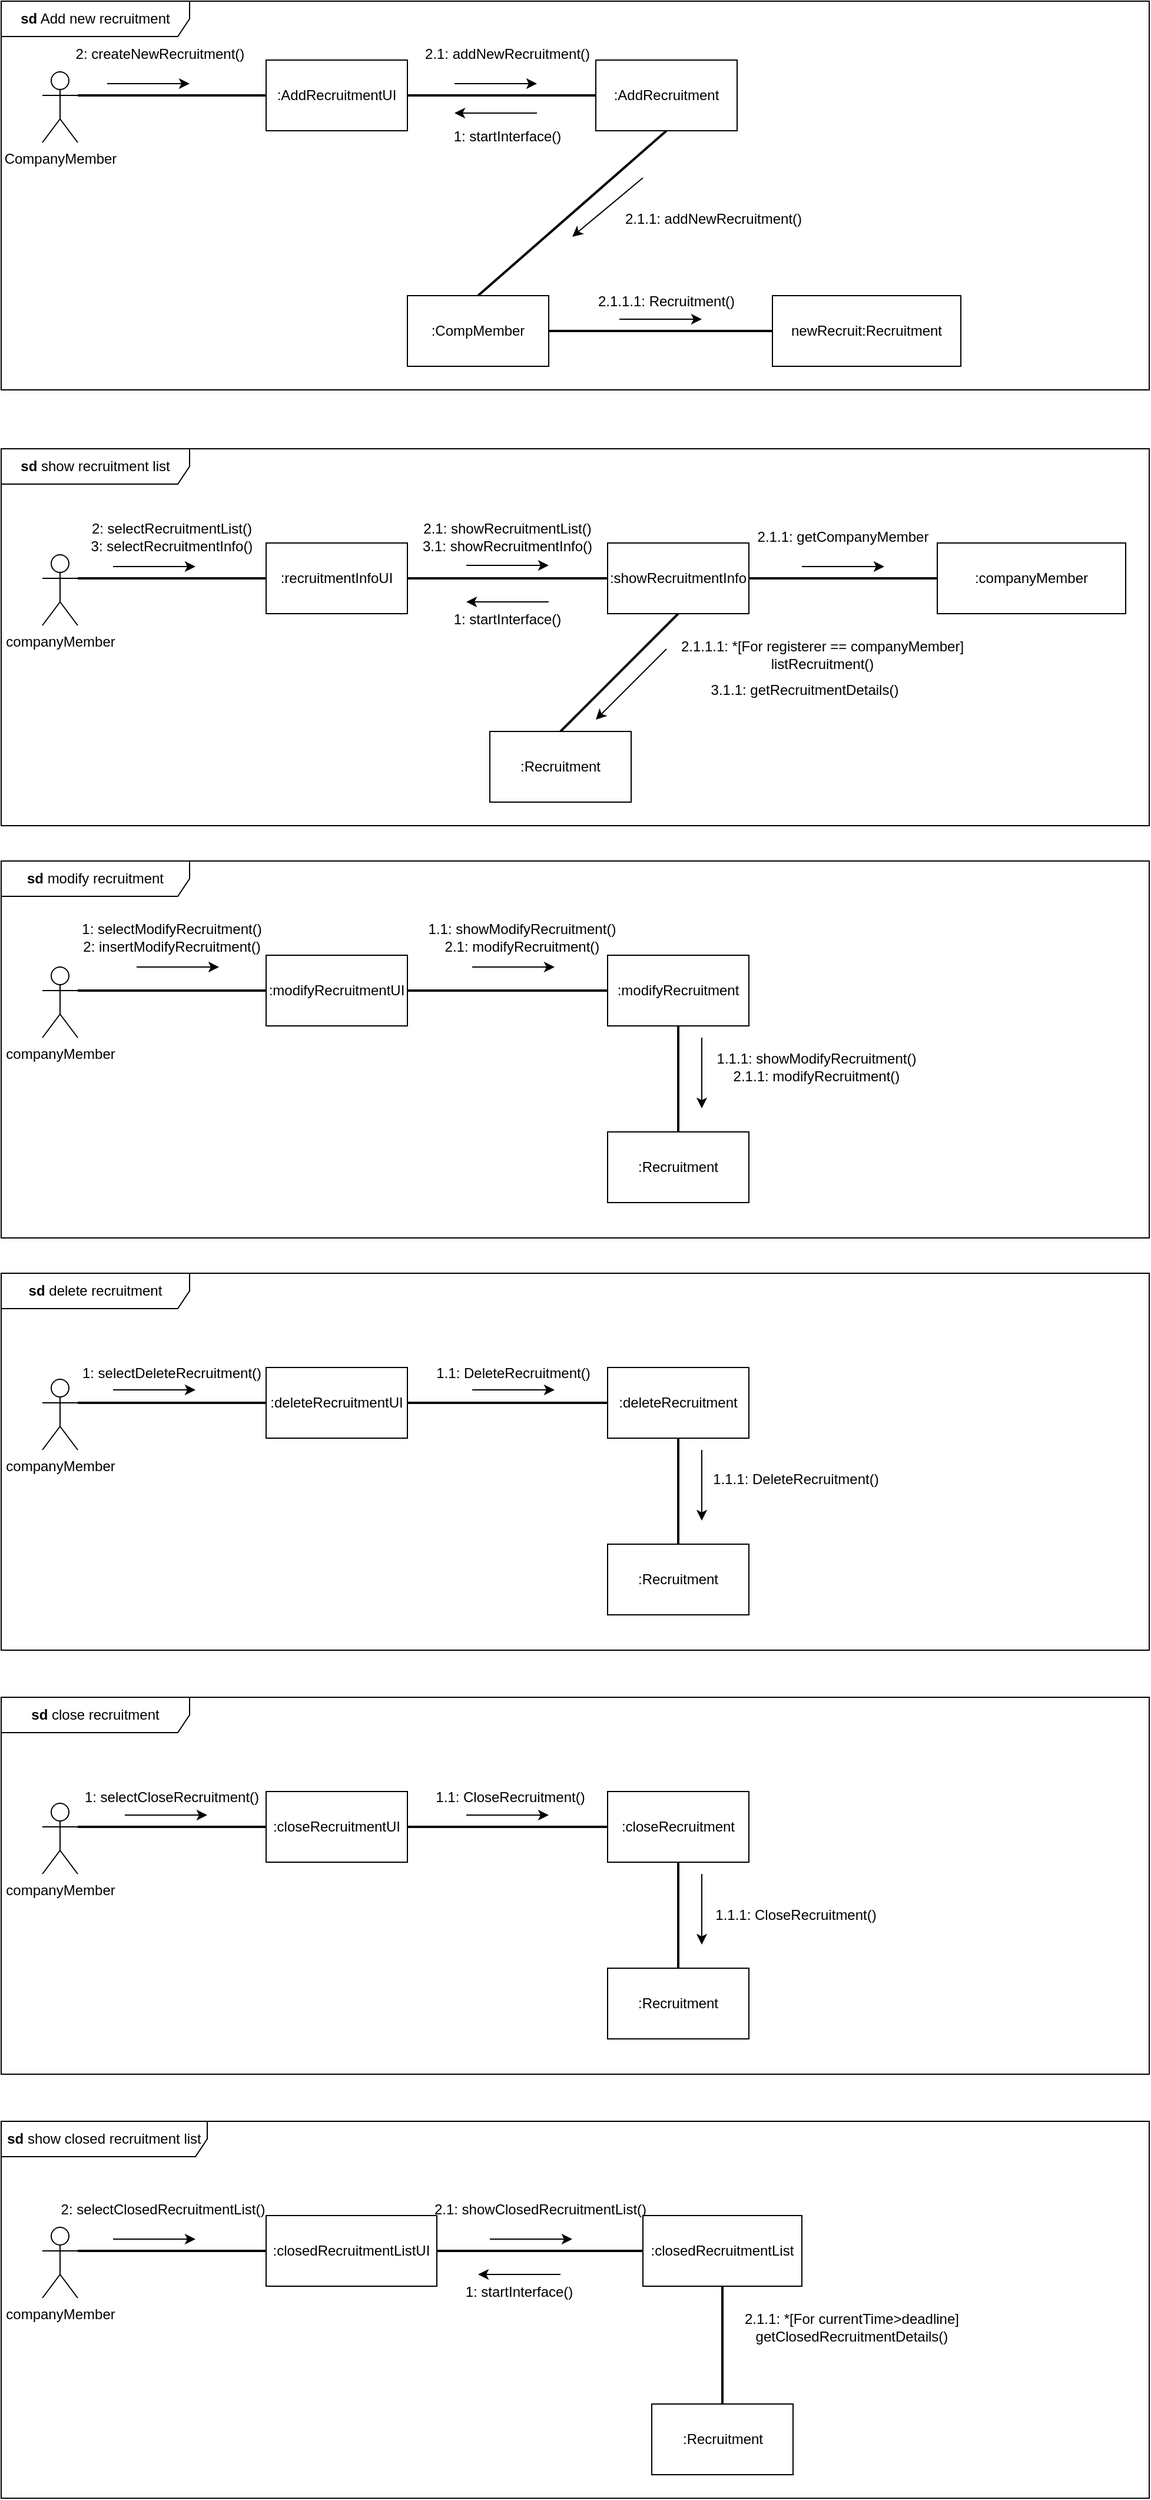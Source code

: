 <mxfile version="21.2.8" type="device">
  <diagram name="Page-1" id="2YBvvXClWsGukQMizWep">
    <mxGraphModel dx="1194" dy="674" grid="1" gridSize="10" guides="1" tooltips="1" connect="1" arrows="1" fold="1" page="1" pageScale="1" pageWidth="850" pageHeight="1100" math="0" shadow="0">
      <root>
        <mxCell id="0" />
        <mxCell id="1" parent="0" />
        <mxCell id="drem8hIzEslNzogFuknP-12" value="" style="endArrow=none;html=1;rounded=0;exitX=1;exitY=0.333;exitDx=0;exitDy=0;exitPerimeter=0;entryX=0;entryY=0.5;entryDx=0;entryDy=0;strokeWidth=2;" parent="1" source="drem8hIzEslNzogFuknP-1" target="drem8hIzEslNzogFuknP-13" edge="1">
          <mxGeometry width="50" height="50" relative="1" as="geometry">
            <mxPoint x="440" y="200" as="sourcePoint" />
            <mxPoint x="150" y="150" as="targetPoint" />
          </mxGeometry>
        </mxCell>
        <mxCell id="drem8hIzEslNzogFuknP-13" value=":AddRecruitmentUI" style="rounded=0;whiteSpace=wrap;html=1;" parent="1" vertex="1">
          <mxGeometry x="250" y="110" width="120" height="60" as="geometry" />
        </mxCell>
        <mxCell id="drem8hIzEslNzogFuknP-15" value="" style="endArrow=none;html=1;rounded=0;exitX=1;exitY=0.5;exitDx=0;exitDy=0;entryX=0;entryY=0.5;entryDx=0;entryDy=0;strokeWidth=2;" parent="1" source="drem8hIzEslNzogFuknP-13" target="drem8hIzEslNzogFuknP-16" edge="1">
          <mxGeometry width="50" height="50" relative="1" as="geometry">
            <mxPoint x="440" y="200" as="sourcePoint" />
            <mxPoint x="490" y="150" as="targetPoint" />
          </mxGeometry>
        </mxCell>
        <mxCell id="drem8hIzEslNzogFuknP-16" value=":AddRecruitment" style="rounded=0;whiteSpace=wrap;html=1;" parent="1" vertex="1">
          <mxGeometry x="530" y="110" width="120" height="60" as="geometry" />
        </mxCell>
        <mxCell id="drem8hIzEslNzogFuknP-17" value="" style="endArrow=classic;html=1;rounded=0;" parent="1" edge="1">
          <mxGeometry width="50" height="50" relative="1" as="geometry">
            <mxPoint x="115" y="130" as="sourcePoint" />
            <mxPoint x="185" y="130" as="targetPoint" />
          </mxGeometry>
        </mxCell>
        <mxCell id="drem8hIzEslNzogFuknP-18" value="2.1: addNewRecruitment()" style="text;html=1;strokeColor=none;fillColor=none;align=center;verticalAlign=middle;whiteSpace=wrap;rounded=0;" parent="1" vertex="1">
          <mxGeometry x="380" y="90" width="150" height="30" as="geometry" />
        </mxCell>
        <mxCell id="drem8hIzEslNzogFuknP-19" value="2: createNewRecruitment()" style="text;html=1;strokeColor=none;fillColor=none;align=center;verticalAlign=middle;whiteSpace=wrap;rounded=0;" parent="1" vertex="1">
          <mxGeometry x="80" y="90" width="160" height="30" as="geometry" />
        </mxCell>
        <mxCell id="drem8hIzEslNzogFuknP-21" value="" style="endArrow=classic;html=1;rounded=0;" parent="1" edge="1">
          <mxGeometry width="50" height="50" relative="1" as="geometry">
            <mxPoint x="410" y="130" as="sourcePoint" />
            <mxPoint x="480" y="130" as="targetPoint" />
          </mxGeometry>
        </mxCell>
        <mxCell id="drem8hIzEslNzogFuknP-22" value="" style="endArrow=none;html=1;rounded=0;exitX=0.5;exitY=1;exitDx=0;exitDy=0;entryX=0.5;entryY=0;entryDx=0;entryDy=0;strokeWidth=2;" parent="1" source="drem8hIzEslNzogFuknP-16" target="drem8hIzEslNzogFuknP-23" edge="1">
          <mxGeometry width="50" height="50" relative="1" as="geometry">
            <mxPoint x="390" y="220" as="sourcePoint" />
            <mxPoint x="550" y="220" as="targetPoint" />
          </mxGeometry>
        </mxCell>
        <mxCell id="drem8hIzEslNzogFuknP-23" value=":CompMember" style="rounded=0;whiteSpace=wrap;html=1;" parent="1" vertex="1">
          <mxGeometry x="370" y="310" width="120" height="60" as="geometry" />
        </mxCell>
        <mxCell id="drem8hIzEslNzogFuknP-25" value="" style="endArrow=classic;html=1;rounded=0;" parent="1" edge="1">
          <mxGeometry width="50" height="50" relative="1" as="geometry">
            <mxPoint x="570" y="210" as="sourcePoint" />
            <mxPoint x="510" y="260" as="targetPoint" />
          </mxGeometry>
        </mxCell>
        <mxCell id="drem8hIzEslNzogFuknP-27" value="2.1.1: addNewRecruitment()" style="text;html=1;strokeColor=none;fillColor=none;align=center;verticalAlign=middle;whiteSpace=wrap;rounded=0;" parent="1" vertex="1">
          <mxGeometry x="550" y="230" width="160" height="30" as="geometry" />
        </mxCell>
        <mxCell id="drem8hIzEslNzogFuknP-28" value="" style="endArrow=none;html=1;rounded=0;exitX=0;exitY=0.5;exitDx=0;exitDy=0;entryX=1;entryY=0.5;entryDx=0;entryDy=0;strokeWidth=2;" parent="1" source="drem8hIzEslNzogFuknP-29" target="drem8hIzEslNzogFuknP-23" edge="1">
          <mxGeometry width="50" height="50" relative="1" as="geometry">
            <mxPoint x="600" y="180" as="sourcePoint" />
            <mxPoint x="440" y="320" as="targetPoint" />
          </mxGeometry>
        </mxCell>
        <mxCell id="drem8hIzEslNzogFuknP-29" value="newRecruit:Recruitment" style="rounded=0;whiteSpace=wrap;html=1;" parent="1" vertex="1">
          <mxGeometry x="680" y="310" width="160" height="60" as="geometry" />
        </mxCell>
        <mxCell id="drem8hIzEslNzogFuknP-30" value="" style="endArrow=classic;html=1;rounded=0;" parent="1" source="drem8hIzEslNzogFuknP-31" edge="1">
          <mxGeometry width="50" height="50" relative="1" as="geometry">
            <mxPoint x="555" y="330" as="sourcePoint" />
            <mxPoint x="625" y="330" as="targetPoint" />
          </mxGeometry>
        </mxCell>
        <mxCell id="drem8hIzEslNzogFuknP-32" value="" style="endArrow=classic;html=1;rounded=0;" parent="1" target="drem8hIzEslNzogFuknP-31" edge="1">
          <mxGeometry width="50" height="50" relative="1" as="geometry">
            <mxPoint x="555" y="330" as="sourcePoint" />
            <mxPoint x="625" y="330" as="targetPoint" />
          </mxGeometry>
        </mxCell>
        <mxCell id="drem8hIzEslNzogFuknP-31" value="2.1.1.1: Recruitment()" style="text;html=1;strokeColor=none;fillColor=none;align=center;verticalAlign=middle;whiteSpace=wrap;rounded=0;" parent="1" vertex="1">
          <mxGeometry x="515" y="300" width="150" height="30" as="geometry" />
        </mxCell>
        <mxCell id="drem8hIzEslNzogFuknP-34" value="" style="endArrow=classic;html=1;rounded=0;" parent="1" edge="1">
          <mxGeometry width="50" height="50" relative="1" as="geometry">
            <mxPoint x="550" y="330" as="sourcePoint" />
            <mxPoint x="620" y="330" as="targetPoint" />
          </mxGeometry>
        </mxCell>
        <mxCell id="drem8hIzEslNzogFuknP-84" value="&lt;b&gt;sd&lt;/b&gt; Add new recruitment" style="shape=umlFrame;whiteSpace=wrap;html=1;pointerEvents=0;recursiveResize=0;container=1;collapsible=0;width=160;" parent="1" vertex="1">
          <mxGeometry x="25" y="60" width="975" height="330" as="geometry" />
        </mxCell>
        <mxCell id="drem8hIzEslNzogFuknP-109" value="1: startInterface()" style="text;html=1;strokeColor=none;fillColor=none;align=center;verticalAlign=middle;whiteSpace=wrap;rounded=0;" parent="drem8hIzEslNzogFuknP-84" vertex="1">
          <mxGeometry x="355" y="100" width="150" height="30" as="geometry" />
        </mxCell>
        <mxCell id="drem8hIzEslNzogFuknP-1" value="CompanyMember" style="shape=umlActor;verticalLabelPosition=bottom;verticalAlign=top;html=1;outlineConnect=0;" parent="drem8hIzEslNzogFuknP-84" vertex="1">
          <mxGeometry x="35" y="60" width="30" height="60" as="geometry" />
        </mxCell>
        <mxCell id="drem8hIzEslNzogFuknP-104" value="&lt;b&gt;sd &lt;/b&gt;show recruitment list" style="shape=umlFrame;whiteSpace=wrap;html=1;pointerEvents=0;recursiveResize=0;container=1;collapsible=0;width=160;" parent="1" vertex="1">
          <mxGeometry x="25" y="440" width="975" height="320" as="geometry" />
        </mxCell>
        <mxCell id="drem8hIzEslNzogFuknP-106" value="companyMember" style="shape=umlActor;verticalLabelPosition=bottom;verticalAlign=top;html=1;outlineConnect=0;" parent="drem8hIzEslNzogFuknP-104" vertex="1">
          <mxGeometry x="35" y="90" width="30" height="60" as="geometry" />
        </mxCell>
        <mxCell id="drem8hIzEslNzogFuknP-108" value="" style="endArrow=none;html=1;rounded=0;entryX=1;entryY=0.333;entryDx=0;entryDy=0;strokeWidth=2;entryPerimeter=0;exitX=0;exitY=0.5;exitDx=0;exitDy=0;" parent="drem8hIzEslNzogFuknP-104" source="drem8hIzEslNzogFuknP-112" target="drem8hIzEslNzogFuknP-106" edge="1">
          <mxGeometry width="50" height="50" relative="1" as="geometry">
            <mxPoint x="245" y="110" as="sourcePoint" />
            <mxPoint x="55" y="110" as="targetPoint" />
          </mxGeometry>
        </mxCell>
        <mxCell id="drem8hIzEslNzogFuknP-112" value=":recruitmentInfoUI" style="rounded=0;whiteSpace=wrap;html=1;" parent="drem8hIzEslNzogFuknP-104" vertex="1">
          <mxGeometry x="225" y="80" width="120" height="60" as="geometry" />
        </mxCell>
        <mxCell id="drem8hIzEslNzogFuknP-113" value="2: selectRecruitmentList()&lt;br&gt;3: selectRecruitmentInfo()" style="text;html=1;strokeColor=none;fillColor=none;align=center;verticalAlign=middle;whiteSpace=wrap;rounded=0;" parent="drem8hIzEslNzogFuknP-104" vertex="1">
          <mxGeometry x="75" y="60" width="140" height="30" as="geometry" />
        </mxCell>
        <mxCell id="drem8hIzEslNzogFuknP-115" value="" style="endArrow=classic;html=1;rounded=0;" parent="drem8hIzEslNzogFuknP-104" edge="1">
          <mxGeometry width="50" height="50" relative="1" as="geometry">
            <mxPoint x="95" y="100" as="sourcePoint" />
            <mxPoint x="165" y="100" as="targetPoint" />
          </mxGeometry>
        </mxCell>
        <mxCell id="drem8hIzEslNzogFuknP-116" value=":showRecruitmentInfo" style="rounded=0;whiteSpace=wrap;html=1;" parent="drem8hIzEslNzogFuknP-104" vertex="1">
          <mxGeometry x="515" y="80" width="120" height="60" as="geometry" />
        </mxCell>
        <mxCell id="drem8hIzEslNzogFuknP-117" value="" style="endArrow=none;html=1;rounded=0;entryX=0;entryY=0.5;entryDx=0;entryDy=0;strokeWidth=2;exitX=1;exitY=0.5;exitDx=0;exitDy=0;" parent="drem8hIzEslNzogFuknP-104" source="drem8hIzEslNzogFuknP-112" target="drem8hIzEslNzogFuknP-116" edge="1">
          <mxGeometry width="50" height="50" relative="1" as="geometry">
            <mxPoint x="385" y="110" as="sourcePoint" />
            <mxPoint x="475" y="109.5" as="targetPoint" />
          </mxGeometry>
        </mxCell>
        <mxCell id="drem8hIzEslNzogFuknP-118" value="2.1: showRecruitmentList()&lt;br&gt;3.1: showRecruitmentInfo()" style="text;html=1;strokeColor=none;fillColor=none;align=center;verticalAlign=middle;whiteSpace=wrap;rounded=0;" parent="drem8hIzEslNzogFuknP-104" vertex="1">
          <mxGeometry x="355" y="60" width="150" height="30" as="geometry" />
        </mxCell>
        <mxCell id="drem8hIzEslNzogFuknP-119" value="" style="endArrow=classic;html=1;rounded=0;" parent="drem8hIzEslNzogFuknP-104" edge="1">
          <mxGeometry width="50" height="50" relative="1" as="geometry">
            <mxPoint x="395" y="99" as="sourcePoint" />
            <mxPoint x="465" y="99" as="targetPoint" />
          </mxGeometry>
        </mxCell>
        <mxCell id="drem8hIzEslNzogFuknP-124" value="" style="endArrow=classic;html=1;rounded=0;" parent="drem8hIzEslNzogFuknP-104" edge="1">
          <mxGeometry width="50" height="50" relative="1" as="geometry">
            <mxPoint x="465" y="130" as="sourcePoint" />
            <mxPoint x="395" y="130" as="targetPoint" />
          </mxGeometry>
        </mxCell>
        <mxCell id="drem8hIzEslNzogFuknP-125" value="1: startInterface()" style="text;html=1;strokeColor=none;fillColor=none;align=center;verticalAlign=middle;whiteSpace=wrap;rounded=0;" parent="drem8hIzEslNzogFuknP-104" vertex="1">
          <mxGeometry x="355" y="130" width="150" height="30" as="geometry" />
        </mxCell>
        <mxCell id="drem8hIzEslNzogFuknP-127" value="" style="endArrow=none;html=1;rounded=0;strokeWidth=2;exitX=0.5;exitY=1;exitDx=0;exitDy=0;entryX=0.5;entryY=0;entryDx=0;entryDy=0;" parent="drem8hIzEslNzogFuknP-104" source="drem8hIzEslNzogFuknP-116" target="drem8hIzEslNzogFuknP-128" edge="1">
          <mxGeometry width="50" height="50" relative="1" as="geometry">
            <mxPoint x="575" y="140" as="sourcePoint" />
            <mxPoint x="415" y="280" as="targetPoint" />
          </mxGeometry>
        </mxCell>
        <mxCell id="drem8hIzEslNzogFuknP-128" value=":Recruitment" style="rounded=0;whiteSpace=wrap;html=1;" parent="drem8hIzEslNzogFuknP-104" vertex="1">
          <mxGeometry x="415" y="240" width="120" height="60" as="geometry" />
        </mxCell>
        <mxCell id="drem8hIzEslNzogFuknP-129" value="2.1.1.1: *[For registerer == companyMember]&lt;br&gt;listRecruitment()" style="text;html=1;strokeColor=none;fillColor=none;align=center;verticalAlign=middle;whiteSpace=wrap;rounded=0;" parent="drem8hIzEslNzogFuknP-104" vertex="1">
          <mxGeometry x="575" y="160" width="245" height="30" as="geometry" />
        </mxCell>
        <mxCell id="drem8hIzEslNzogFuknP-130" value="" style="endArrow=classic;html=1;rounded=0;" parent="drem8hIzEslNzogFuknP-104" edge="1">
          <mxGeometry width="50" height="50" relative="1" as="geometry">
            <mxPoint x="565" y="170" as="sourcePoint" />
            <mxPoint x="505" y="230" as="targetPoint" />
          </mxGeometry>
        </mxCell>
        <mxCell id="drem8hIzEslNzogFuknP-142" value="3.1.1:&amp;nbsp;getRecruitmentDetails()" style="text;html=1;strokeColor=none;fillColor=none;align=center;verticalAlign=middle;whiteSpace=wrap;rounded=0;" parent="drem8hIzEslNzogFuknP-104" vertex="1">
          <mxGeometry x="565" y="190" width="235" height="30" as="geometry" />
        </mxCell>
        <mxCell id="drem8hIzEslNzogFuknP-158" value="" style="endArrow=none;html=1;rounded=0;strokeWidth=2;exitX=1;exitY=0.5;exitDx=0;exitDy=0;entryX=0;entryY=0.5;entryDx=0;entryDy=0;" parent="drem8hIzEslNzogFuknP-104" source="drem8hIzEslNzogFuknP-116" target="drem8hIzEslNzogFuknP-159" edge="1">
          <mxGeometry width="50" height="50" relative="1" as="geometry">
            <mxPoint x="585" y="150" as="sourcePoint" />
            <mxPoint x="485" y="250" as="targetPoint" />
          </mxGeometry>
        </mxCell>
        <mxCell id="drem8hIzEslNzogFuknP-159" value=":companyMember" style="rounded=0;whiteSpace=wrap;html=1;" parent="drem8hIzEslNzogFuknP-104" vertex="1">
          <mxGeometry x="795" y="80" width="160" height="60" as="geometry" />
        </mxCell>
        <mxCell id="drem8hIzEslNzogFuknP-160" value="2.1.1: getCompanyMember" style="text;html=1;strokeColor=none;fillColor=none;align=center;verticalAlign=middle;whiteSpace=wrap;rounded=0;" parent="drem8hIzEslNzogFuknP-104" vertex="1">
          <mxGeometry x="635" y="60" width="160" height="30" as="geometry" />
        </mxCell>
        <mxCell id="drem8hIzEslNzogFuknP-161" value="" style="endArrow=classic;html=1;rounded=0;" parent="drem8hIzEslNzogFuknP-104" edge="1">
          <mxGeometry width="50" height="50" relative="1" as="geometry">
            <mxPoint x="680" y="100" as="sourcePoint" />
            <mxPoint x="750" y="100" as="targetPoint" />
          </mxGeometry>
        </mxCell>
        <mxCell id="drem8hIzEslNzogFuknP-105" value="&lt;b&gt;sd &lt;/b&gt;modify recruitment" style="shape=umlFrame;whiteSpace=wrap;html=1;pointerEvents=0;recursiveResize=0;container=1;collapsible=0;width=160;" parent="1" vertex="1">
          <mxGeometry x="25" y="790" width="975" height="320" as="geometry" />
        </mxCell>
        <mxCell id="drem8hIzEslNzogFuknP-136" value="companyMember" style="shape=umlActor;verticalLabelPosition=bottom;verticalAlign=top;html=1;outlineConnect=0;" parent="drem8hIzEslNzogFuknP-105" vertex="1">
          <mxGeometry x="35" y="90" width="30" height="60" as="geometry" />
        </mxCell>
        <mxCell id="drem8hIzEslNzogFuknP-137" value="" style="endArrow=none;html=1;rounded=0;entryX=1;entryY=0.333;entryDx=0;entryDy=0;strokeWidth=2;entryPerimeter=0;exitX=0;exitY=0.5;exitDx=0;exitDy=0;" parent="drem8hIzEslNzogFuknP-105" source="drem8hIzEslNzogFuknP-138" target="drem8hIzEslNzogFuknP-136" edge="1">
          <mxGeometry width="50" height="50" relative="1" as="geometry">
            <mxPoint x="225" y="110" as="sourcePoint" />
            <mxPoint x="95" y="110" as="targetPoint" />
          </mxGeometry>
        </mxCell>
        <mxCell id="drem8hIzEslNzogFuknP-138" value=":modifyRecruitmentUI" style="rounded=0;whiteSpace=wrap;html=1;" parent="drem8hIzEslNzogFuknP-105" vertex="1">
          <mxGeometry x="225" y="80" width="120" height="60" as="geometry" />
        </mxCell>
        <mxCell id="drem8hIzEslNzogFuknP-139" value=":modifyRecruitment" style="rounded=0;whiteSpace=wrap;html=1;" parent="drem8hIzEslNzogFuknP-105" vertex="1">
          <mxGeometry x="515" y="80" width="120" height="60" as="geometry" />
        </mxCell>
        <mxCell id="drem8hIzEslNzogFuknP-140" value="" style="endArrow=none;html=1;rounded=0;entryX=0;entryY=0.5;entryDx=0;entryDy=0;strokeWidth=2;exitX=1;exitY=0.5;exitDx=0;exitDy=0;" parent="drem8hIzEslNzogFuknP-105" source="drem8hIzEslNzogFuknP-138" target="drem8hIzEslNzogFuknP-139" edge="1">
          <mxGeometry width="50" height="50" relative="1" as="geometry">
            <mxPoint x="345" y="109.5" as="sourcePoint" />
            <mxPoint x="515" y="109.5" as="targetPoint" />
          </mxGeometry>
        </mxCell>
        <mxCell id="drem8hIzEslNzogFuknP-141" value="" style="endArrow=none;html=1;rounded=0;entryX=0.5;entryY=0;entryDx=0;entryDy=0;strokeWidth=2;exitX=0.5;exitY=1;exitDx=0;exitDy=0;" parent="drem8hIzEslNzogFuknP-105" source="drem8hIzEslNzogFuknP-139" target="drem8hIzEslNzogFuknP-162" edge="1">
          <mxGeometry width="50" height="50" relative="1" as="geometry">
            <mxPoint x="595" y="200" as="sourcePoint" />
            <mxPoint x="435" y="200" as="targetPoint" />
          </mxGeometry>
        </mxCell>
        <mxCell id="drem8hIzEslNzogFuknP-162" value=":Recruitment" style="rounded=0;whiteSpace=wrap;html=1;" parent="drem8hIzEslNzogFuknP-105" vertex="1">
          <mxGeometry x="515" y="230" width="120" height="60" as="geometry" />
        </mxCell>
        <mxCell id="drem8hIzEslNzogFuknP-163" value="" style="endArrow=classic;html=1;rounded=0;" parent="drem8hIzEslNzogFuknP-105" edge="1">
          <mxGeometry width="50" height="50" relative="1" as="geometry">
            <mxPoint x="595" y="150" as="sourcePoint" />
            <mxPoint x="595" y="210" as="targetPoint" />
          </mxGeometry>
        </mxCell>
        <mxCell id="drem8hIzEslNzogFuknP-166" value="" style="endArrow=classic;html=1;rounded=0;" parent="drem8hIzEslNzogFuknP-105" edge="1">
          <mxGeometry width="50" height="50" relative="1" as="geometry">
            <mxPoint x="115" y="90" as="sourcePoint" />
            <mxPoint x="185" y="90" as="targetPoint" />
          </mxGeometry>
        </mxCell>
        <mxCell id="drem8hIzEslNzogFuknP-167" value="1: selectModifyRecruitment()&lt;br&gt;2: insertModifyRecruitment()" style="text;html=1;strokeColor=none;fillColor=none;align=center;verticalAlign=middle;whiteSpace=wrap;rounded=0;" parent="drem8hIzEslNzogFuknP-105" vertex="1">
          <mxGeometry x="65" y="50" width="160" height="30" as="geometry" />
        </mxCell>
        <mxCell id="drem8hIzEslNzogFuknP-169" value="" style="endArrow=classic;html=1;rounded=0;" parent="drem8hIzEslNzogFuknP-105" edge="1">
          <mxGeometry width="50" height="50" relative="1" as="geometry">
            <mxPoint x="400" y="90" as="sourcePoint" />
            <mxPoint x="470" y="90" as="targetPoint" />
          </mxGeometry>
        </mxCell>
        <mxCell id="drem8hIzEslNzogFuknP-170" value="1.1: showModifyRecruitment()&lt;br&gt;2.1: modifyRecruitment()" style="text;html=1;strokeColor=none;fillColor=none;align=center;verticalAlign=middle;whiteSpace=wrap;rounded=0;" parent="drem8hIzEslNzogFuknP-105" vertex="1">
          <mxGeometry x="360" y="50" width="165" height="30" as="geometry" />
        </mxCell>
        <mxCell id="drem8hIzEslNzogFuknP-173" value="1.1.1: showModifyRecruitment()&lt;br&gt;2.1.1: modifyRecruitment()" style="text;html=1;strokeColor=none;fillColor=none;align=center;verticalAlign=middle;whiteSpace=wrap;rounded=0;" parent="drem8hIzEslNzogFuknP-105" vertex="1">
          <mxGeometry x="605" y="160" width="175" height="30" as="geometry" />
        </mxCell>
        <mxCell id="drem8hIzEslNzogFuknP-107" value="" style="endArrow=classic;html=1;rounded=0;" parent="1" edge="1">
          <mxGeometry width="50" height="50" relative="1" as="geometry">
            <mxPoint x="480" y="155" as="sourcePoint" />
            <mxPoint x="410" y="155" as="targetPoint" />
          </mxGeometry>
        </mxCell>
        <mxCell id="drem8hIzEslNzogFuknP-144" value="&lt;b&gt;sd &lt;/b&gt;delete recruitment" style="shape=umlFrame;whiteSpace=wrap;html=1;pointerEvents=0;recursiveResize=0;container=1;collapsible=0;width=160;" parent="1" vertex="1">
          <mxGeometry x="25" y="1140" width="975" height="320" as="geometry" />
        </mxCell>
        <mxCell id="drem8hIzEslNzogFuknP-145" value="companyMember" style="shape=umlActor;verticalLabelPosition=bottom;verticalAlign=top;html=1;outlineConnect=0;" parent="drem8hIzEslNzogFuknP-144" vertex="1">
          <mxGeometry x="35" y="90" width="30" height="60" as="geometry" />
        </mxCell>
        <mxCell id="drem8hIzEslNzogFuknP-146" value="" style="endArrow=none;html=1;rounded=0;entryX=1;entryY=0.333;entryDx=0;entryDy=0;strokeWidth=2;entryPerimeter=0;exitX=0;exitY=0.5;exitDx=0;exitDy=0;" parent="drem8hIzEslNzogFuknP-144" source="drem8hIzEslNzogFuknP-147" target="drem8hIzEslNzogFuknP-145" edge="1">
          <mxGeometry width="50" height="50" relative="1" as="geometry">
            <mxPoint x="225" y="110" as="sourcePoint" />
            <mxPoint x="95" y="110" as="targetPoint" />
          </mxGeometry>
        </mxCell>
        <mxCell id="drem8hIzEslNzogFuknP-147" value=":deleteRecruitmentUI" style="rounded=0;whiteSpace=wrap;html=1;" parent="drem8hIzEslNzogFuknP-144" vertex="1">
          <mxGeometry x="225" y="80" width="120" height="60" as="geometry" />
        </mxCell>
        <mxCell id="drem8hIzEslNzogFuknP-148" value=":deleteRecruitment" style="rounded=0;whiteSpace=wrap;html=1;" parent="drem8hIzEslNzogFuknP-144" vertex="1">
          <mxGeometry x="515" y="80" width="120" height="60" as="geometry" />
        </mxCell>
        <mxCell id="drem8hIzEslNzogFuknP-149" value="" style="endArrow=none;html=1;rounded=0;entryX=0;entryY=0.5;entryDx=0;entryDy=0;strokeWidth=2;exitX=1;exitY=0.5;exitDx=0;exitDy=0;" parent="drem8hIzEslNzogFuknP-144" source="drem8hIzEslNzogFuknP-147" target="drem8hIzEslNzogFuknP-148" edge="1">
          <mxGeometry width="50" height="50" relative="1" as="geometry">
            <mxPoint x="345" y="109.5" as="sourcePoint" />
            <mxPoint x="515" y="109.5" as="targetPoint" />
          </mxGeometry>
        </mxCell>
        <mxCell id="drem8hIzEslNzogFuknP-150" value="" style="endArrow=none;html=1;rounded=0;entryX=0.5;entryY=1;entryDx=0;entryDy=0;strokeWidth=2;exitX=0.5;exitY=0;exitDx=0;exitDy=0;" parent="drem8hIzEslNzogFuknP-144" source="drem8hIzEslNzogFuknP-174" target="drem8hIzEslNzogFuknP-148" edge="1">
          <mxGeometry width="50" height="50" relative="1" as="geometry">
            <mxPoint x="595" y="200" as="sourcePoint" />
            <mxPoint x="435" y="200" as="targetPoint" />
          </mxGeometry>
        </mxCell>
        <mxCell id="drem8hIzEslNzogFuknP-174" value=":Recruitment" style="rounded=0;whiteSpace=wrap;html=1;" parent="drem8hIzEslNzogFuknP-144" vertex="1">
          <mxGeometry x="515" y="230" width="120" height="60" as="geometry" />
        </mxCell>
        <mxCell id="drem8hIzEslNzogFuknP-175" value="" style="endArrow=classic;html=1;rounded=0;" parent="drem8hIzEslNzogFuknP-144" edge="1">
          <mxGeometry width="50" height="50" relative="1" as="geometry">
            <mxPoint x="595" y="150" as="sourcePoint" />
            <mxPoint x="595" y="210" as="targetPoint" />
          </mxGeometry>
        </mxCell>
        <mxCell id="drem8hIzEslNzogFuknP-177" value="1: selectDeleteRecruitment()" style="text;html=1;strokeColor=none;fillColor=none;align=center;verticalAlign=middle;whiteSpace=wrap;rounded=0;" parent="drem8hIzEslNzogFuknP-144" vertex="1">
          <mxGeometry x="65" y="70" width="160" height="30" as="geometry" />
        </mxCell>
        <mxCell id="drem8hIzEslNzogFuknP-178" value="1.1: DeleteRecruitment()" style="text;html=1;strokeColor=none;fillColor=none;align=center;verticalAlign=middle;whiteSpace=wrap;rounded=0;" parent="drem8hIzEslNzogFuknP-144" vertex="1">
          <mxGeometry x="355" y="70" width="160" height="30" as="geometry" />
        </mxCell>
        <mxCell id="drem8hIzEslNzogFuknP-179" value="1.1.1: DeleteRecruitment()" style="text;html=1;strokeColor=none;fillColor=none;align=center;verticalAlign=middle;whiteSpace=wrap;rounded=0;" parent="drem8hIzEslNzogFuknP-144" vertex="1">
          <mxGeometry x="595" y="160" width="160" height="30" as="geometry" />
        </mxCell>
        <mxCell id="drem8hIzEslNzogFuknP-180" value="" style="endArrow=classic;html=1;rounded=0;" parent="drem8hIzEslNzogFuknP-144" edge="1">
          <mxGeometry width="50" height="50" relative="1" as="geometry">
            <mxPoint x="95" y="99" as="sourcePoint" />
            <mxPoint x="165" y="99" as="targetPoint" />
          </mxGeometry>
        </mxCell>
        <mxCell id="drem8hIzEslNzogFuknP-191" value="" style="endArrow=classic;html=1;rounded=0;" parent="drem8hIzEslNzogFuknP-144" edge="1">
          <mxGeometry width="50" height="50" relative="1" as="geometry">
            <mxPoint x="400" y="99" as="sourcePoint" />
            <mxPoint x="470" y="99" as="targetPoint" />
          </mxGeometry>
        </mxCell>
        <mxCell id="drem8hIzEslNzogFuknP-151" value="&lt;b&gt;sd &lt;/b&gt;close recruitment" style="shape=umlFrame;whiteSpace=wrap;html=1;pointerEvents=0;recursiveResize=0;container=1;collapsible=0;width=160;" parent="1" vertex="1">
          <mxGeometry x="25" y="1500" width="975" height="320" as="geometry" />
        </mxCell>
        <mxCell id="drem8hIzEslNzogFuknP-152" value="companyMember" style="shape=umlActor;verticalLabelPosition=bottom;verticalAlign=top;html=1;outlineConnect=0;" parent="drem8hIzEslNzogFuknP-151" vertex="1">
          <mxGeometry x="35" y="90" width="30" height="60" as="geometry" />
        </mxCell>
        <mxCell id="drem8hIzEslNzogFuknP-153" value="" style="endArrow=none;html=1;rounded=0;entryX=1;entryY=0.333;entryDx=0;entryDy=0;strokeWidth=2;entryPerimeter=0;exitX=0;exitY=0.5;exitDx=0;exitDy=0;" parent="drem8hIzEslNzogFuknP-151" source="drem8hIzEslNzogFuknP-154" target="drem8hIzEslNzogFuknP-152" edge="1">
          <mxGeometry width="50" height="50" relative="1" as="geometry">
            <mxPoint x="225" y="110" as="sourcePoint" />
            <mxPoint x="95" y="110" as="targetPoint" />
          </mxGeometry>
        </mxCell>
        <mxCell id="drem8hIzEslNzogFuknP-154" value=":closeRecruitmentUI" style="rounded=0;whiteSpace=wrap;html=1;" parent="drem8hIzEslNzogFuknP-151" vertex="1">
          <mxGeometry x="225" y="80" width="120" height="60" as="geometry" />
        </mxCell>
        <mxCell id="drem8hIzEslNzogFuknP-155" value=":closeRecruitment" style="rounded=0;whiteSpace=wrap;html=1;" parent="drem8hIzEslNzogFuknP-151" vertex="1">
          <mxGeometry x="515" y="80" width="120" height="60" as="geometry" />
        </mxCell>
        <mxCell id="drem8hIzEslNzogFuknP-156" value="" style="endArrow=none;html=1;rounded=0;entryX=0;entryY=0.5;entryDx=0;entryDy=0;strokeWidth=2;exitX=1;exitY=0.5;exitDx=0;exitDy=0;" parent="drem8hIzEslNzogFuknP-151" source="drem8hIzEslNzogFuknP-154" target="drem8hIzEslNzogFuknP-155" edge="1">
          <mxGeometry width="50" height="50" relative="1" as="geometry">
            <mxPoint x="345" y="109.5" as="sourcePoint" />
            <mxPoint x="515" y="109.5" as="targetPoint" />
          </mxGeometry>
        </mxCell>
        <mxCell id="drem8hIzEslNzogFuknP-157" value="" style="endArrow=none;html=1;rounded=0;entryX=0.5;entryY=1;entryDx=0;entryDy=0;strokeWidth=2;exitX=0.5;exitY=0;exitDx=0;exitDy=0;" parent="drem8hIzEslNzogFuknP-151" source="drem8hIzEslNzogFuknP-189" target="drem8hIzEslNzogFuknP-155" edge="1">
          <mxGeometry width="50" height="50" relative="1" as="geometry">
            <mxPoint x="595" y="200" as="sourcePoint" />
            <mxPoint x="435" y="200" as="targetPoint" />
          </mxGeometry>
        </mxCell>
        <mxCell id="drem8hIzEslNzogFuknP-189" value=":Recruitment" style="rounded=0;whiteSpace=wrap;html=1;" parent="drem8hIzEslNzogFuknP-151" vertex="1">
          <mxGeometry x="515" y="230" width="120" height="60" as="geometry" />
        </mxCell>
        <mxCell id="drem8hIzEslNzogFuknP-190" value="" style="endArrow=classic;html=1;rounded=0;" parent="drem8hIzEslNzogFuknP-151" edge="1">
          <mxGeometry width="50" height="50" relative="1" as="geometry">
            <mxPoint x="105" y="100" as="sourcePoint" />
            <mxPoint x="175" y="100" as="targetPoint" />
          </mxGeometry>
        </mxCell>
        <mxCell id="drem8hIzEslNzogFuknP-192" value="" style="endArrow=classic;html=1;rounded=0;" parent="drem8hIzEslNzogFuknP-151" edge="1">
          <mxGeometry width="50" height="50" relative="1" as="geometry">
            <mxPoint x="395" y="100" as="sourcePoint" />
            <mxPoint x="465" y="100" as="targetPoint" />
          </mxGeometry>
        </mxCell>
        <mxCell id="drem8hIzEslNzogFuknP-193" value="" style="endArrow=classic;html=1;rounded=0;" parent="drem8hIzEslNzogFuknP-151" edge="1">
          <mxGeometry width="50" height="50" relative="1" as="geometry">
            <mxPoint x="595" y="150" as="sourcePoint" />
            <mxPoint x="595" y="210" as="targetPoint" />
          </mxGeometry>
        </mxCell>
        <mxCell id="drem8hIzEslNzogFuknP-194" value="1: selectCloseRecruitment()" style="text;html=1;strokeColor=none;fillColor=none;align=center;verticalAlign=middle;whiteSpace=wrap;rounded=0;" parent="drem8hIzEslNzogFuknP-151" vertex="1">
          <mxGeometry x="65" y="70" width="160" height="30" as="geometry" />
        </mxCell>
        <mxCell id="drem8hIzEslNzogFuknP-195" value="1.1: CloseRecruitment()" style="text;html=1;strokeColor=none;fillColor=none;align=center;verticalAlign=middle;whiteSpace=wrap;rounded=0;" parent="drem8hIzEslNzogFuknP-151" vertex="1">
          <mxGeometry x="355" y="70" width="155" height="30" as="geometry" />
        </mxCell>
        <mxCell id="drem8hIzEslNzogFuknP-197" value="1.1.1: CloseRecruitment()" style="text;html=1;strokeColor=none;fillColor=none;align=center;verticalAlign=middle;whiteSpace=wrap;rounded=0;" parent="drem8hIzEslNzogFuknP-151" vertex="1">
          <mxGeometry x="595" y="170" width="160" height="30" as="geometry" />
        </mxCell>
        <mxCell id="drem8hIzEslNzogFuknP-182" value="&lt;b&gt;sd &lt;/b&gt;show&lt;b&gt;&amp;nbsp;&lt;/b&gt;closed recruitment list" style="shape=umlFrame;whiteSpace=wrap;html=1;pointerEvents=0;recursiveResize=0;container=1;collapsible=0;width=175;height=30;" parent="1" vertex="1">
          <mxGeometry x="25" y="1860" width="975" height="320" as="geometry" />
        </mxCell>
        <mxCell id="drem8hIzEslNzogFuknP-183" value="companyMember" style="shape=umlActor;verticalLabelPosition=bottom;verticalAlign=top;html=1;outlineConnect=0;" parent="drem8hIzEslNzogFuknP-182" vertex="1">
          <mxGeometry x="35" y="90" width="30" height="60" as="geometry" />
        </mxCell>
        <mxCell id="drem8hIzEslNzogFuknP-184" value="" style="endArrow=none;html=1;rounded=0;entryX=1;entryY=0.333;entryDx=0;entryDy=0;strokeWidth=2;entryPerimeter=0;exitX=0;exitY=0.5;exitDx=0;exitDy=0;" parent="drem8hIzEslNzogFuknP-182" source="drem8hIzEslNzogFuknP-185" target="drem8hIzEslNzogFuknP-183" edge="1">
          <mxGeometry width="50" height="50" relative="1" as="geometry">
            <mxPoint x="225" y="110" as="sourcePoint" />
            <mxPoint x="95" y="110" as="targetPoint" />
          </mxGeometry>
        </mxCell>
        <mxCell id="drem8hIzEslNzogFuknP-185" value=":closedRecruitmentListUI" style="rounded=0;whiteSpace=wrap;html=1;" parent="drem8hIzEslNzogFuknP-182" vertex="1">
          <mxGeometry x="225" y="80" width="145" height="60" as="geometry" />
        </mxCell>
        <mxCell id="drem8hIzEslNzogFuknP-186" value=":closedRecruitmentList" style="rounded=0;whiteSpace=wrap;html=1;" parent="drem8hIzEslNzogFuknP-182" vertex="1">
          <mxGeometry x="545" y="80" width="135" height="60" as="geometry" />
        </mxCell>
        <mxCell id="drem8hIzEslNzogFuknP-187" value="" style="endArrow=none;html=1;rounded=0;entryX=0;entryY=0.5;entryDx=0;entryDy=0;strokeWidth=2;exitX=1;exitY=0.5;exitDx=0;exitDy=0;" parent="drem8hIzEslNzogFuknP-182" source="drem8hIzEslNzogFuknP-185" target="drem8hIzEslNzogFuknP-186" edge="1">
          <mxGeometry width="50" height="50" relative="1" as="geometry">
            <mxPoint x="345" y="109.5" as="sourcePoint" />
            <mxPoint x="515" y="109.5" as="targetPoint" />
          </mxGeometry>
        </mxCell>
        <mxCell id="drem8hIzEslNzogFuknP-188" value="" style="endArrow=none;html=1;rounded=0;entryX=0.5;entryY=1;entryDx=0;entryDy=0;strokeWidth=2;exitX=0.5;exitY=0;exitDx=0;exitDy=0;" parent="drem8hIzEslNzogFuknP-182" source="drem8hIzEslNzogFuknP-198" target="drem8hIzEslNzogFuknP-186" edge="1">
          <mxGeometry width="50" height="50" relative="1" as="geometry">
            <mxPoint x="595" y="200" as="sourcePoint" />
            <mxPoint x="435" y="200" as="targetPoint" />
          </mxGeometry>
        </mxCell>
        <mxCell id="drem8hIzEslNzogFuknP-198" value=":Recruitment" style="rounded=0;whiteSpace=wrap;html=1;" parent="drem8hIzEslNzogFuknP-182" vertex="1">
          <mxGeometry x="552.5" y="240" width="120" height="60" as="geometry" />
        </mxCell>
        <mxCell id="drem8hIzEslNzogFuknP-199" value="2: selectClosedRecruitmentList()" style="text;html=1;strokeColor=none;fillColor=none;align=center;verticalAlign=middle;whiteSpace=wrap;rounded=0;" parent="drem8hIzEslNzogFuknP-182" vertex="1">
          <mxGeometry x="45" y="60" width="185" height="30" as="geometry" />
        </mxCell>
        <mxCell id="drem8hIzEslNzogFuknP-201" value="" style="endArrow=classic;html=1;rounded=0;" parent="drem8hIzEslNzogFuknP-182" edge="1">
          <mxGeometry width="50" height="50" relative="1" as="geometry">
            <mxPoint x="475" y="130" as="sourcePoint" />
            <mxPoint x="405" y="130" as="targetPoint" />
          </mxGeometry>
        </mxCell>
        <mxCell id="drem8hIzEslNzogFuknP-200" value="1: startInterface()" style="text;html=1;strokeColor=none;fillColor=none;align=center;verticalAlign=middle;whiteSpace=wrap;rounded=0;" parent="drem8hIzEslNzogFuknP-182" vertex="1">
          <mxGeometry x="365" y="130" width="150" height="30" as="geometry" />
        </mxCell>
        <mxCell id="drem8hIzEslNzogFuknP-202" value="2.1: showClosedRecruitmentList()" style="text;html=1;strokeColor=none;fillColor=none;align=center;verticalAlign=middle;whiteSpace=wrap;rounded=0;" parent="drem8hIzEslNzogFuknP-182" vertex="1">
          <mxGeometry x="362.5" y="60" width="190" height="30" as="geometry" />
        </mxCell>
        <mxCell id="drem8hIzEslNzogFuknP-203" value="" style="endArrow=classic;html=1;rounded=0;" parent="drem8hIzEslNzogFuknP-182" edge="1">
          <mxGeometry width="50" height="50" relative="1" as="geometry">
            <mxPoint x="415" y="100" as="sourcePoint" />
            <mxPoint x="485" y="100" as="targetPoint" />
          </mxGeometry>
        </mxCell>
        <mxCell id="drem8hIzEslNzogFuknP-181" value="" style="endArrow=classic;html=1;rounded=0;" parent="drem8hIzEslNzogFuknP-182" edge="1">
          <mxGeometry width="50" height="50" relative="1" as="geometry">
            <mxPoint x="95" y="100" as="sourcePoint" />
            <mxPoint x="165" y="100" as="targetPoint" />
          </mxGeometry>
        </mxCell>
        <mxCell id="drem8hIzEslNzogFuknP-204" value="2.1.1: *[For currentTime&amp;gt;deadline]&lt;br&gt;getClosedRecruitmentDetails()" style="text;html=1;strokeColor=none;fillColor=none;align=center;verticalAlign=middle;whiteSpace=wrap;rounded=0;" parent="drem8hIzEslNzogFuknP-182" vertex="1">
          <mxGeometry x="625" y="160" width="195" height="30" as="geometry" />
        </mxCell>
      </root>
    </mxGraphModel>
  </diagram>
</mxfile>
